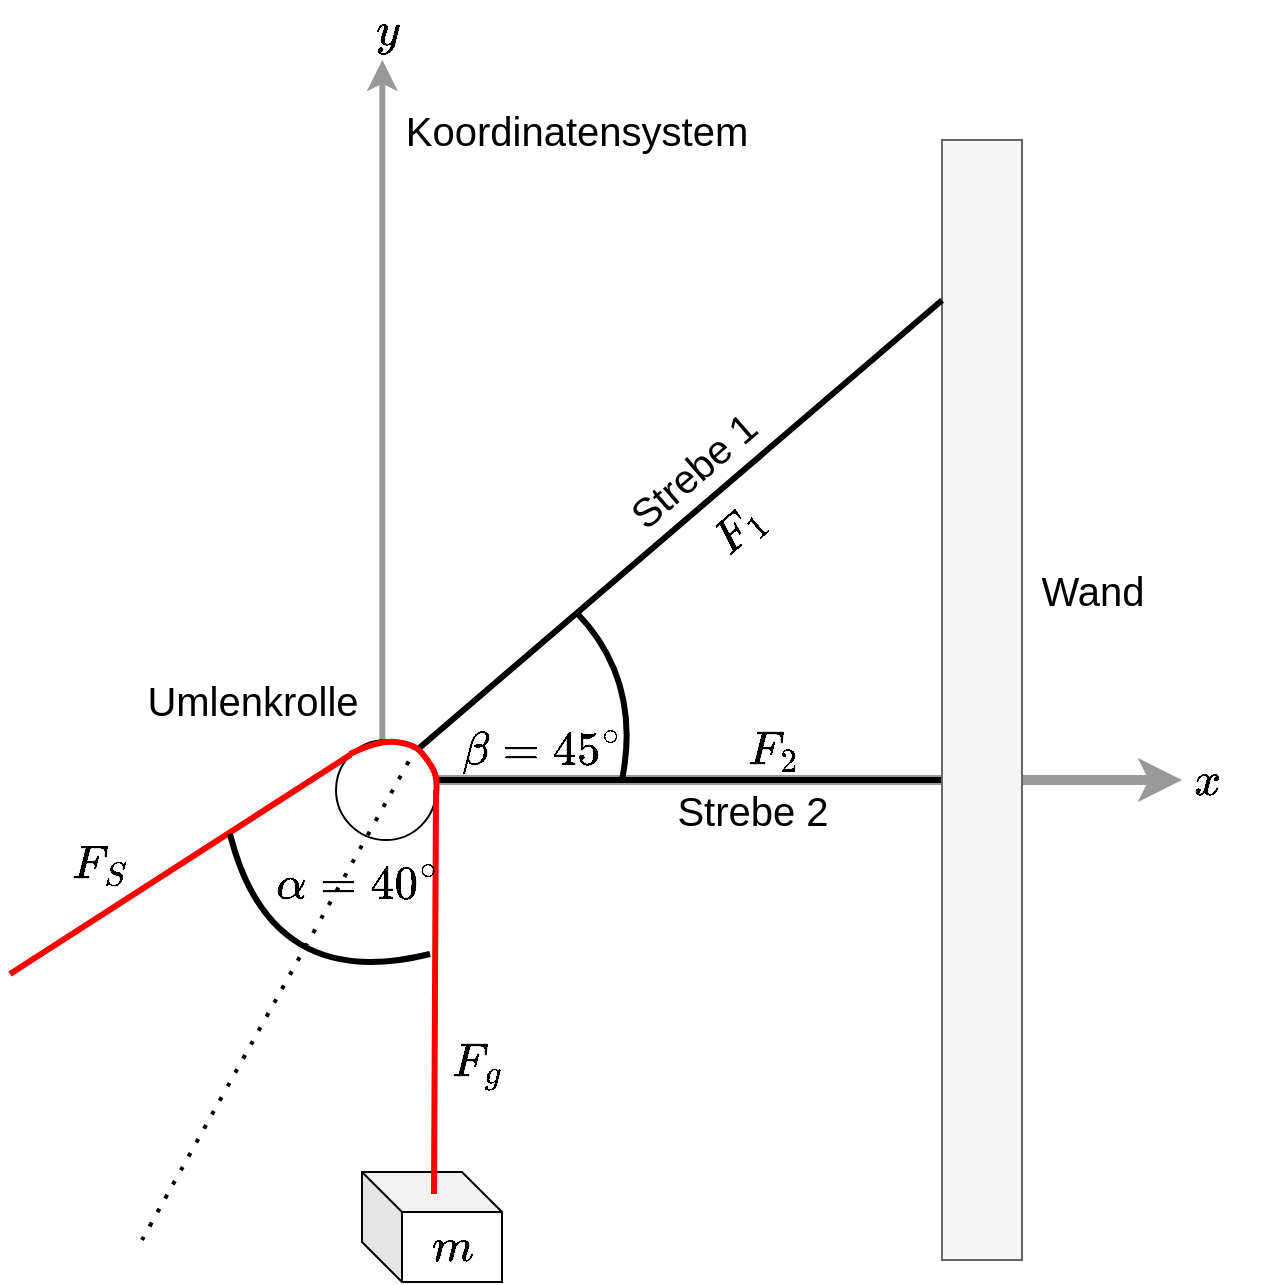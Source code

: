 <mxfile version="17.2.4" type="device"><diagram id="4aMNLkRXNIOBh9UBqWD_" name="Seite-1"><mxGraphModel dx="848" dy="1737" grid="1" gridSize="10" guides="1" tooltips="1" connect="1" arrows="1" fold="1" page="1" pageScale="1" pageWidth="827" pageHeight="1169" math="1" shadow="0"><root><mxCell id="0"/><mxCell id="1" parent="0"/><mxCell id="z_oBU-BQxXn7aPSZWD2t-25" value="" style="endArrow=classic;html=1;fontSize=20;strokeColor=#999999;strokeWidth=3;curved=1;" edge="1" parent="1"><mxGeometry width="50" height="50" relative="1" as="geometry"><mxPoint x="280.17" y="400" as="sourcePoint"/><mxPoint x="280.17" y="40" as="targetPoint"/></mxGeometry></mxCell><mxCell id="z_oBU-BQxXn7aPSZWD2t-26" value="" style="endArrow=classic;html=1;fontSize=20;strokeColor=#999999;strokeWidth=5;curved=1;" edge="1" parent="1"><mxGeometry width="50" height="50" relative="1" as="geometry"><mxPoint x="290" y="400" as="sourcePoint"/><mxPoint x="680" y="400" as="targetPoint"/></mxGeometry></mxCell><mxCell id="z_oBU-BQxXn7aPSZWD2t-13" value="" style="shape=cube;whiteSpace=wrap;html=1;boundedLbl=1;backgroundOutline=1;darkOpacity=0.05;darkOpacity2=0.1;fontSize=20;" vertex="1" parent="1"><mxGeometry x="270" y="596" width="70" height="55" as="geometry"/></mxCell><mxCell id="z_oBU-BQxXn7aPSZWD2t-3" value="" style="endArrow=none;html=1;rounded=0;strokeWidth=3;" edge="1" parent="1"><mxGeometry width="50" height="50" relative="1" as="geometry"><mxPoint x="280" y="400" as="sourcePoint"/><mxPoint x="570" y="400" as="targetPoint"/></mxGeometry></mxCell><mxCell id="z_oBU-BQxXn7aPSZWD2t-1" value="" style="rounded=0;whiteSpace=wrap;html=1;fillColor=#f5f5f5;fontColor=#333333;strokeColor=#666666;" vertex="1" parent="1"><mxGeometry x="560" y="80" width="40" height="560" as="geometry"/></mxCell><mxCell id="z_oBU-BQxXn7aPSZWD2t-2" value="" style="endArrow=none;html=1;rounded=0;entryX=0;entryY=0.143;entryDx=0;entryDy=0;entryPerimeter=0;strokeWidth=3;" edge="1" parent="1" target="z_oBU-BQxXn7aPSZWD2t-1"><mxGeometry width="50" height="50" relative="1" as="geometry"><mxPoint x="280" y="400" as="sourcePoint"/><mxPoint x="440" y="330" as="targetPoint"/></mxGeometry></mxCell><mxCell id="z_oBU-BQxXn7aPSZWD2t-4" value="" style="ellipse;whiteSpace=wrap;html=1;aspect=fixed;" vertex="1" parent="1"><mxGeometry x="257" y="380" width="50" height="50" as="geometry"/></mxCell><mxCell id="z_oBU-BQxXn7aPSZWD2t-6" value="Strebe 1" style="text;html=1;resizable=0;autosize=1;align=center;verticalAlign=middle;points=[];fillColor=none;strokeColor=none;rounded=0;fontSize=20;rotation=319;" vertex="1" parent="1"><mxGeometry x="390" y="230" width="90" height="30" as="geometry"/></mxCell><mxCell id="z_oBU-BQxXn7aPSZWD2t-7" value="Strebe 2" style="text;html=1;resizable=0;autosize=1;align=center;verticalAlign=middle;points=[];fillColor=none;strokeColor=none;rounded=0;fontSize=20;" vertex="1" parent="1"><mxGeometry x="420" y="400" width="90" height="30" as="geometry"/></mxCell><mxCell id="z_oBU-BQxXn7aPSZWD2t-8" value="Wand" style="text;html=1;resizable=0;autosize=1;align=center;verticalAlign=middle;points=[];fillColor=none;strokeColor=none;rounded=0;fontSize=20;" vertex="1" parent="1"><mxGeometry x="600" y="290" width="70" height="30" as="geometry"/></mxCell><mxCell id="z_oBU-BQxXn7aPSZWD2t-9" value="Umlenkrolle" style="text;html=1;resizable=0;autosize=1;align=center;verticalAlign=middle;points=[];fillColor=none;strokeColor=none;rounded=0;fontSize=20;" vertex="1" parent="1"><mxGeometry x="155" y="345" width="120" height="30" as="geometry"/></mxCell><mxCell id="z_oBU-BQxXn7aPSZWD2t-10" value="" style="endArrow=none;html=1;rounded=0;fontSize=20;strokeWidth=3;entryX=0;entryY=0;entryDx=0;entryDy=0;strokeColor=#FF0000;" edge="1" parent="1" target="z_oBU-BQxXn7aPSZWD2t-4"><mxGeometry width="50" height="50" relative="1" as="geometry"><mxPoint x="94" y="497" as="sourcePoint"/><mxPoint x="444" y="337" as="targetPoint"/></mxGeometry></mxCell><mxCell id="z_oBU-BQxXn7aPSZWD2t-11" value="" style="endArrow=none;html=1;rounded=0;fontSize=20;strokeWidth=3;entryX=1;entryY=0.5;entryDx=0;entryDy=0;strokeColor=#FF0000;" edge="1" parent="1" target="z_oBU-BQxXn7aPSZWD2t-4"><mxGeometry width="50" height="50" relative="1" as="geometry"><mxPoint x="306" y="607" as="sourcePoint"/><mxPoint x="274.322" y="397.322" as="targetPoint"/></mxGeometry></mxCell><mxCell id="z_oBU-BQxXn7aPSZWD2t-12" value="" style="endArrow=none;html=1;fontSize=20;strokeWidth=3;strokeColor=#FF0000;curved=1;" edge="1" parent="1"><mxGeometry width="50" height="50" relative="1" as="geometry"><mxPoint x="264" y="387" as="sourcePoint"/><mxPoint x="307" y="408" as="targetPoint"/><Array as="points"><mxPoint x="278" y="380"/><mxPoint x="296" y="382"/><mxPoint x="303" y="390"/><mxPoint x="308" y="399"/></Array></mxGeometry></mxCell><mxCell id="z_oBU-BQxXn7aPSZWD2t-14" value="$$m$$" style="text;html=1;resizable=0;autosize=1;align=center;verticalAlign=middle;points=[];fillColor=none;strokeColor=none;rounded=0;fontSize=20;" vertex="1" parent="1"><mxGeometry x="275" y="618" width="80" height="30" as="geometry"/></mxCell><mxCell id="z_oBU-BQxXn7aPSZWD2t-15" value="$$F_1$$" style="text;html=1;resizable=0;autosize=1;align=center;verticalAlign=middle;points=[];fillColor=none;strokeColor=none;rounded=0;fontSize=20;rotation=319;" vertex="1" parent="1"><mxGeometry x="413" y="260" width="90" height="30" as="geometry"/></mxCell><mxCell id="z_oBU-BQxXn7aPSZWD2t-16" value="$$F_2$$" style="text;html=1;resizable=0;autosize=1;align=center;verticalAlign=middle;points=[];fillColor=none;strokeColor=none;rounded=0;fontSize=20;" vertex="1" parent="1"><mxGeometry x="430" y="370" width="90" height="30" as="geometry"/></mxCell><mxCell id="z_oBU-BQxXn7aPSZWD2t-17" value="" style="endArrow=none;html=1;fontSize=20;strokeColor=#000000;strokeWidth=3;curved=1;" edge="1" parent="1"><mxGeometry width="50" height="50" relative="1" as="geometry"><mxPoint x="400" y="400" as="sourcePoint"/><mxPoint x="377" y="316" as="targetPoint"/><Array as="points"><mxPoint x="410" y="350"/></Array></mxGeometry></mxCell><mxCell id="z_oBU-BQxXn7aPSZWD2t-18" value="" style="endArrow=none;html=1;fontSize=20;strokeColor=#000000;strokeWidth=3;curved=1;" edge="1" parent="1"><mxGeometry width="50" height="50" relative="1" as="geometry"><mxPoint x="204" y="427" as="sourcePoint"/><mxPoint x="304" y="487" as="targetPoint"/><Array as="points"><mxPoint x="224" y="507"/></Array></mxGeometry></mxCell><mxCell id="z_oBU-BQxXn7aPSZWD2t-20" value="$$\alpha = 40^\circ$$" style="text;html=1;resizable=0;autosize=1;align=center;verticalAlign=middle;points=[];fillColor=none;strokeColor=none;rounded=0;fontSize=20;" vertex="1" parent="1"><mxGeometry x="162" y="437" width="210" height="30" as="geometry"/></mxCell><mxCell id="z_oBU-BQxXn7aPSZWD2t-21" value="$$\beta = 45^\circ$$" style="text;html=1;resizable=0;autosize=1;align=center;verticalAlign=middle;points=[];fillColor=none;strokeColor=none;rounded=0;fontSize=20;" vertex="1" parent="1"><mxGeometry x="259" y="370" width="200" height="30" as="geometry"/></mxCell><mxCell id="z_oBU-BQxXn7aPSZWD2t-22" value="$$F_g$$" style="text;html=1;resizable=0;autosize=1;align=center;verticalAlign=middle;points=[];fillColor=none;strokeColor=none;rounded=0;fontSize=20;" vertex="1" parent="1"><mxGeometry x="282" y="527" width="90" height="30" as="geometry"/></mxCell><mxCell id="z_oBU-BQxXn7aPSZWD2t-23" value="$$F_S$$" style="text;html=1;resizable=0;autosize=1;align=center;verticalAlign=middle;points=[];fillColor=none;strokeColor=none;rounded=0;fontSize=20;" vertex="1" parent="1"><mxGeometry x="89" y="427" width="100" height="30" as="geometry"/></mxCell><mxCell id="z_oBU-BQxXn7aPSZWD2t-24" value="" style="endArrow=none;dashed=1;html=1;dashPattern=1 3;strokeWidth=2;fontSize=20;curved=1;" edge="1" parent="1"><mxGeometry width="50" height="50" relative="1" as="geometry"><mxPoint x="160" y="630" as="sourcePoint"/><mxPoint x="296" y="386" as="targetPoint"/></mxGeometry></mxCell><mxCell id="z_oBU-BQxXn7aPSZWD2t-27" value="Koordinatensystem" style="text;html=1;resizable=0;autosize=1;align=center;verticalAlign=middle;points=[];fillColor=none;strokeColor=none;rounded=0;fontSize=20;" vertex="1" parent="1"><mxGeometry x="282" y="60" width="190" height="30" as="geometry"/></mxCell><mxCell id="z_oBU-BQxXn7aPSZWD2t-28" value="$$x$$" style="text;html=1;resizable=0;autosize=1;align=center;verticalAlign=middle;points=[];fillColor=none;strokeColor=none;rounded=0;fontSize=20;" vertex="1" parent="1"><mxGeometry x="657" y="385" width="70" height="30" as="geometry"/></mxCell><mxCell id="z_oBU-BQxXn7aPSZWD2t-29" value="$$y$$" style="text;html=1;resizable=0;autosize=1;align=center;verticalAlign=middle;points=[];fillColor=none;strokeColor=none;rounded=0;fontSize=20;" vertex="1" parent="1"><mxGeometry x="247" y="10" width="70" height="30" as="geometry"/></mxCell></root></mxGraphModel></diagram></mxfile>